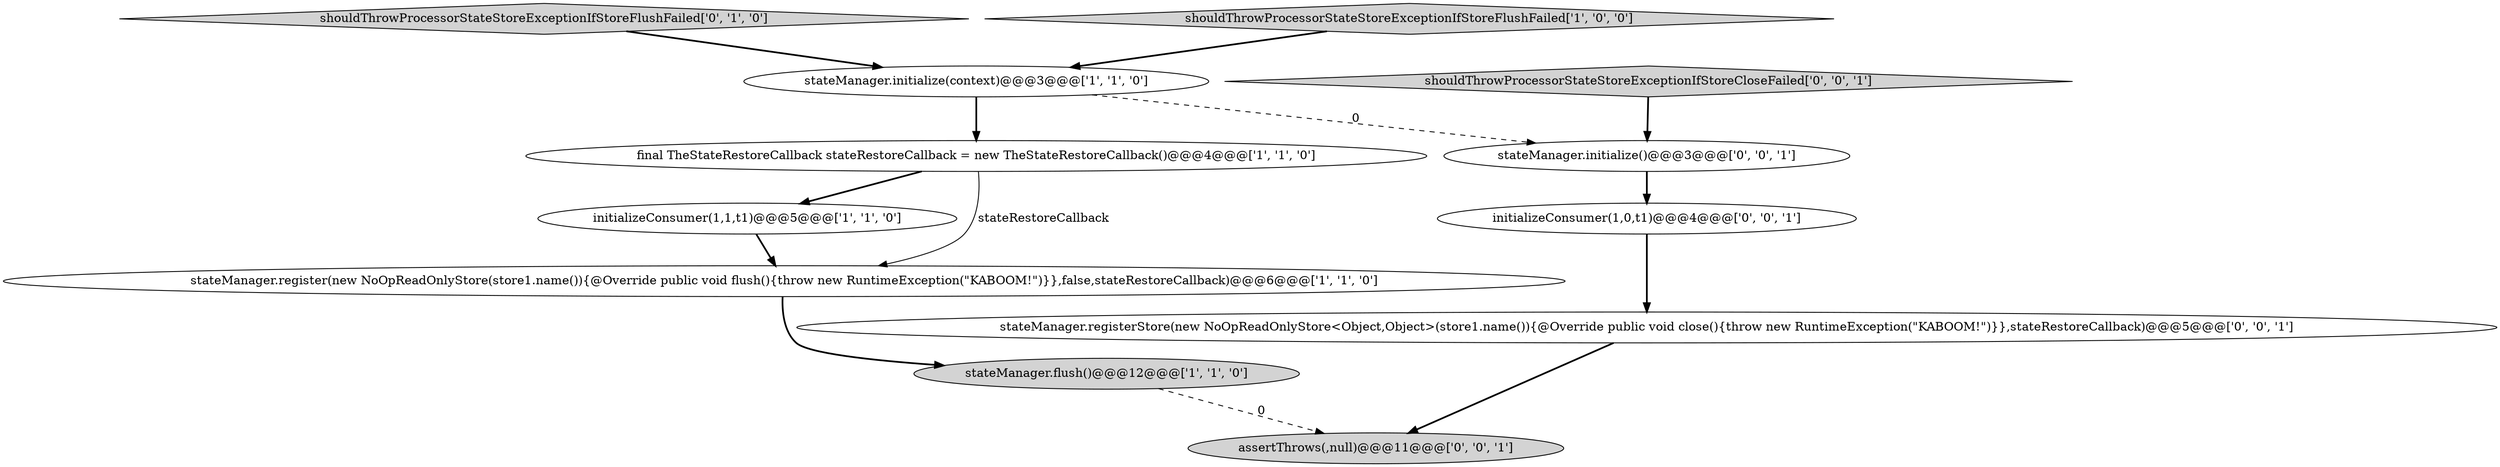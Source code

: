 digraph {
10 [style = filled, label = "stateManager.initialize()@@@3@@@['0', '0', '1']", fillcolor = white, shape = ellipse image = "AAA0AAABBB3BBB"];
7 [style = filled, label = "initializeConsumer(1,0,t1)@@@4@@@['0', '0', '1']", fillcolor = white, shape = ellipse image = "AAA0AAABBB3BBB"];
2 [style = filled, label = "initializeConsumer(1,1,t1)@@@5@@@['1', '1', '0']", fillcolor = white, shape = ellipse image = "AAA0AAABBB1BBB"];
3 [style = filled, label = "stateManager.register(new NoOpReadOnlyStore(store1.name()){@Override public void flush(){throw new RuntimeException(\"KABOOM!\")}},false,stateRestoreCallback)@@@6@@@['1', '1', '0']", fillcolor = white, shape = ellipse image = "AAA0AAABBB1BBB"];
1 [style = filled, label = "stateManager.flush()@@@12@@@['1', '1', '0']", fillcolor = lightgray, shape = ellipse image = "AAA0AAABBB1BBB"];
4 [style = filled, label = "final TheStateRestoreCallback stateRestoreCallback = new TheStateRestoreCallback()@@@4@@@['1', '1', '0']", fillcolor = white, shape = ellipse image = "AAA0AAABBB1BBB"];
0 [style = filled, label = "stateManager.initialize(context)@@@3@@@['1', '1', '0']", fillcolor = white, shape = ellipse image = "AAA0AAABBB1BBB"];
8 [style = filled, label = "stateManager.registerStore(new NoOpReadOnlyStore<Object,Object>(store1.name()){@Override public void close(){throw new RuntimeException(\"KABOOM!\")}},stateRestoreCallback)@@@5@@@['0', '0', '1']", fillcolor = white, shape = ellipse image = "AAA0AAABBB3BBB"];
11 [style = filled, label = "shouldThrowProcessorStateStoreExceptionIfStoreCloseFailed['0', '0', '1']", fillcolor = lightgray, shape = diamond image = "AAA0AAABBB3BBB"];
6 [style = filled, label = "shouldThrowProcessorStateStoreExceptionIfStoreFlushFailed['0', '1', '0']", fillcolor = lightgray, shape = diamond image = "AAA0AAABBB2BBB"];
9 [style = filled, label = "assertThrows(,null)@@@11@@@['0', '0', '1']", fillcolor = lightgray, shape = ellipse image = "AAA0AAABBB3BBB"];
5 [style = filled, label = "shouldThrowProcessorStateStoreExceptionIfStoreFlushFailed['1', '0', '0']", fillcolor = lightgray, shape = diamond image = "AAA0AAABBB1BBB"];
1->9 [style = dashed, label="0"];
6->0 [style = bold, label=""];
4->3 [style = solid, label="stateRestoreCallback"];
4->2 [style = bold, label=""];
5->0 [style = bold, label=""];
3->1 [style = bold, label=""];
7->8 [style = bold, label=""];
0->4 [style = bold, label=""];
11->10 [style = bold, label=""];
10->7 [style = bold, label=""];
0->10 [style = dashed, label="0"];
2->3 [style = bold, label=""];
8->9 [style = bold, label=""];
}

